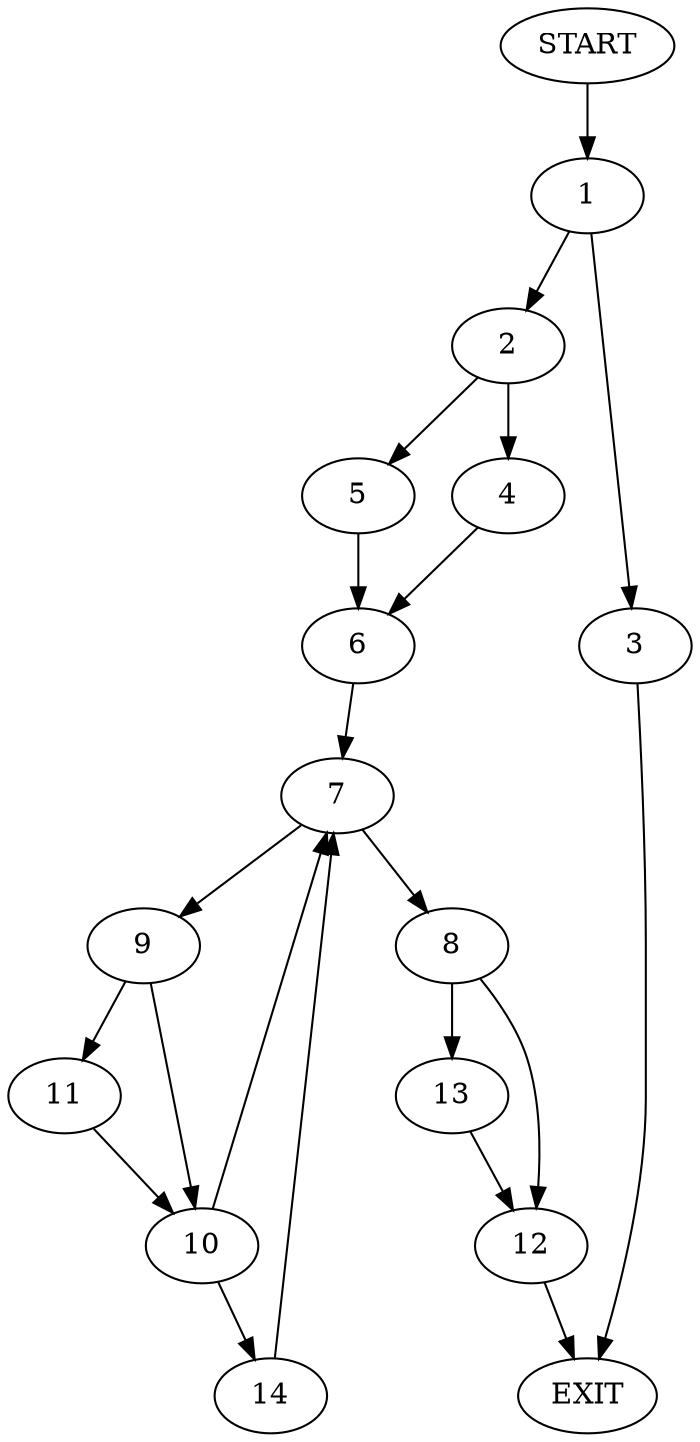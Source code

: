 digraph {
0 [label="START"]
15 [label="EXIT"]
0 -> 1
1 -> 2
1 -> 3
3 -> 15
2 -> 4
2 -> 5
4 -> 6
5 -> 6
6 -> 7
7 -> 8
7 -> 9
9 -> 10
9 -> 11
8 -> 12
8 -> 13
10 -> 7
10 -> 14
11 -> 10
14 -> 7
13 -> 12
12 -> 15
}
